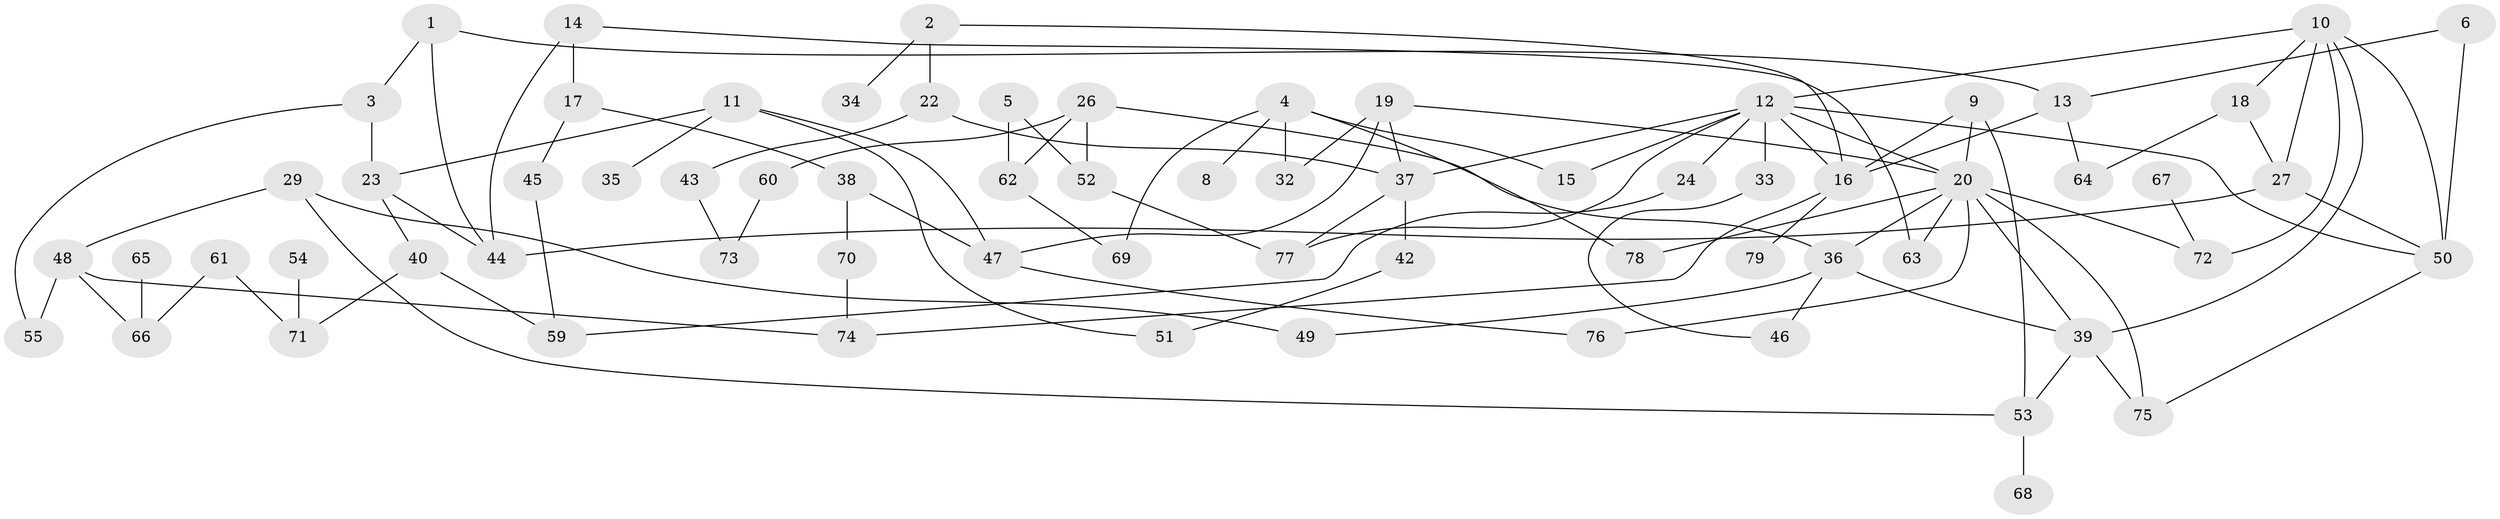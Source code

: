 // original degree distribution, {3: 0.2556390977443609, 1: 0.19548872180451127, 2: 0.2781954887218045, 0: 0.07518796992481203, 4: 0.11278195488721804, 5: 0.07518796992481203, 6: 0.007518796992481203}
// Generated by graph-tools (version 1.1) at 2025/48/03/04/25 22:48:08]
// undirected, 69 vertices, 104 edges
graph export_dot {
  node [color=gray90,style=filled];
  1;
  2;
  3;
  4;
  5;
  6;
  8;
  9;
  10;
  11;
  12;
  13;
  14;
  15;
  16;
  17;
  18;
  19;
  20;
  22;
  23;
  24;
  26;
  27;
  29;
  32;
  33;
  34;
  35;
  36;
  37;
  38;
  39;
  40;
  42;
  43;
  44;
  45;
  46;
  47;
  48;
  49;
  50;
  51;
  52;
  53;
  54;
  55;
  59;
  60;
  61;
  62;
  63;
  64;
  65;
  66;
  67;
  68;
  69;
  70;
  71;
  72;
  73;
  74;
  75;
  76;
  77;
  78;
  79;
  1 -- 3 [weight=1.0];
  1 -- 13 [weight=1.0];
  1 -- 44 [weight=1.0];
  2 -- 16 [weight=1.0];
  2 -- 22 [weight=1.0];
  2 -- 34 [weight=1.0];
  3 -- 23 [weight=1.0];
  3 -- 55 [weight=1.0];
  4 -- 8 [weight=1.0];
  4 -- 15 [weight=1.0];
  4 -- 32 [weight=1.0];
  4 -- 69 [weight=1.0];
  4 -- 78 [weight=1.0];
  5 -- 52 [weight=1.0];
  5 -- 62 [weight=1.0];
  6 -- 13 [weight=1.0];
  6 -- 50 [weight=2.0];
  9 -- 16 [weight=1.0];
  9 -- 20 [weight=1.0];
  9 -- 53 [weight=2.0];
  10 -- 12 [weight=1.0];
  10 -- 18 [weight=1.0];
  10 -- 27 [weight=1.0];
  10 -- 39 [weight=1.0];
  10 -- 50 [weight=1.0];
  10 -- 72 [weight=1.0];
  11 -- 23 [weight=1.0];
  11 -- 35 [weight=1.0];
  11 -- 47 [weight=1.0];
  11 -- 51 [weight=1.0];
  12 -- 15 [weight=1.0];
  12 -- 16 [weight=1.0];
  12 -- 20 [weight=1.0];
  12 -- 24 [weight=1.0];
  12 -- 33 [weight=1.0];
  12 -- 37 [weight=1.0];
  12 -- 50 [weight=1.0];
  12 -- 77 [weight=1.0];
  13 -- 16 [weight=1.0];
  13 -- 64 [weight=1.0];
  14 -- 17 [weight=1.0];
  14 -- 44 [weight=1.0];
  14 -- 63 [weight=1.0];
  16 -- 74 [weight=1.0];
  16 -- 79 [weight=1.0];
  17 -- 38 [weight=1.0];
  17 -- 45 [weight=1.0];
  18 -- 27 [weight=1.0];
  18 -- 64 [weight=1.0];
  19 -- 20 [weight=1.0];
  19 -- 32 [weight=1.0];
  19 -- 37 [weight=1.0];
  19 -- 47 [weight=1.0];
  20 -- 36 [weight=1.0];
  20 -- 39 [weight=2.0];
  20 -- 63 [weight=1.0];
  20 -- 72 [weight=1.0];
  20 -- 75 [weight=1.0];
  20 -- 76 [weight=1.0];
  20 -- 78 [weight=1.0];
  22 -- 37 [weight=1.0];
  22 -- 43 [weight=1.0];
  23 -- 40 [weight=1.0];
  23 -- 44 [weight=1.0];
  24 -- 59 [weight=1.0];
  26 -- 36 [weight=1.0];
  26 -- 52 [weight=1.0];
  26 -- 60 [weight=1.0];
  26 -- 62 [weight=1.0];
  27 -- 44 [weight=1.0];
  27 -- 50 [weight=1.0];
  29 -- 48 [weight=1.0];
  29 -- 49 [weight=1.0];
  29 -- 53 [weight=1.0];
  33 -- 46 [weight=1.0];
  36 -- 39 [weight=1.0];
  36 -- 46 [weight=1.0];
  36 -- 49 [weight=1.0];
  37 -- 42 [weight=1.0];
  37 -- 77 [weight=1.0];
  38 -- 47 [weight=1.0];
  38 -- 70 [weight=1.0];
  39 -- 53 [weight=2.0];
  39 -- 75 [weight=1.0];
  40 -- 59 [weight=1.0];
  40 -- 71 [weight=1.0];
  42 -- 51 [weight=1.0];
  43 -- 73 [weight=1.0];
  45 -- 59 [weight=1.0];
  47 -- 76 [weight=1.0];
  48 -- 55 [weight=1.0];
  48 -- 66 [weight=1.0];
  48 -- 74 [weight=1.0];
  50 -- 75 [weight=1.0];
  52 -- 77 [weight=1.0];
  53 -- 68 [weight=1.0];
  54 -- 71 [weight=1.0];
  60 -- 73 [weight=1.0];
  61 -- 66 [weight=1.0];
  61 -- 71 [weight=1.0];
  62 -- 69 [weight=1.0];
  65 -- 66 [weight=1.0];
  67 -- 72 [weight=1.0];
  70 -- 74 [weight=1.0];
}
